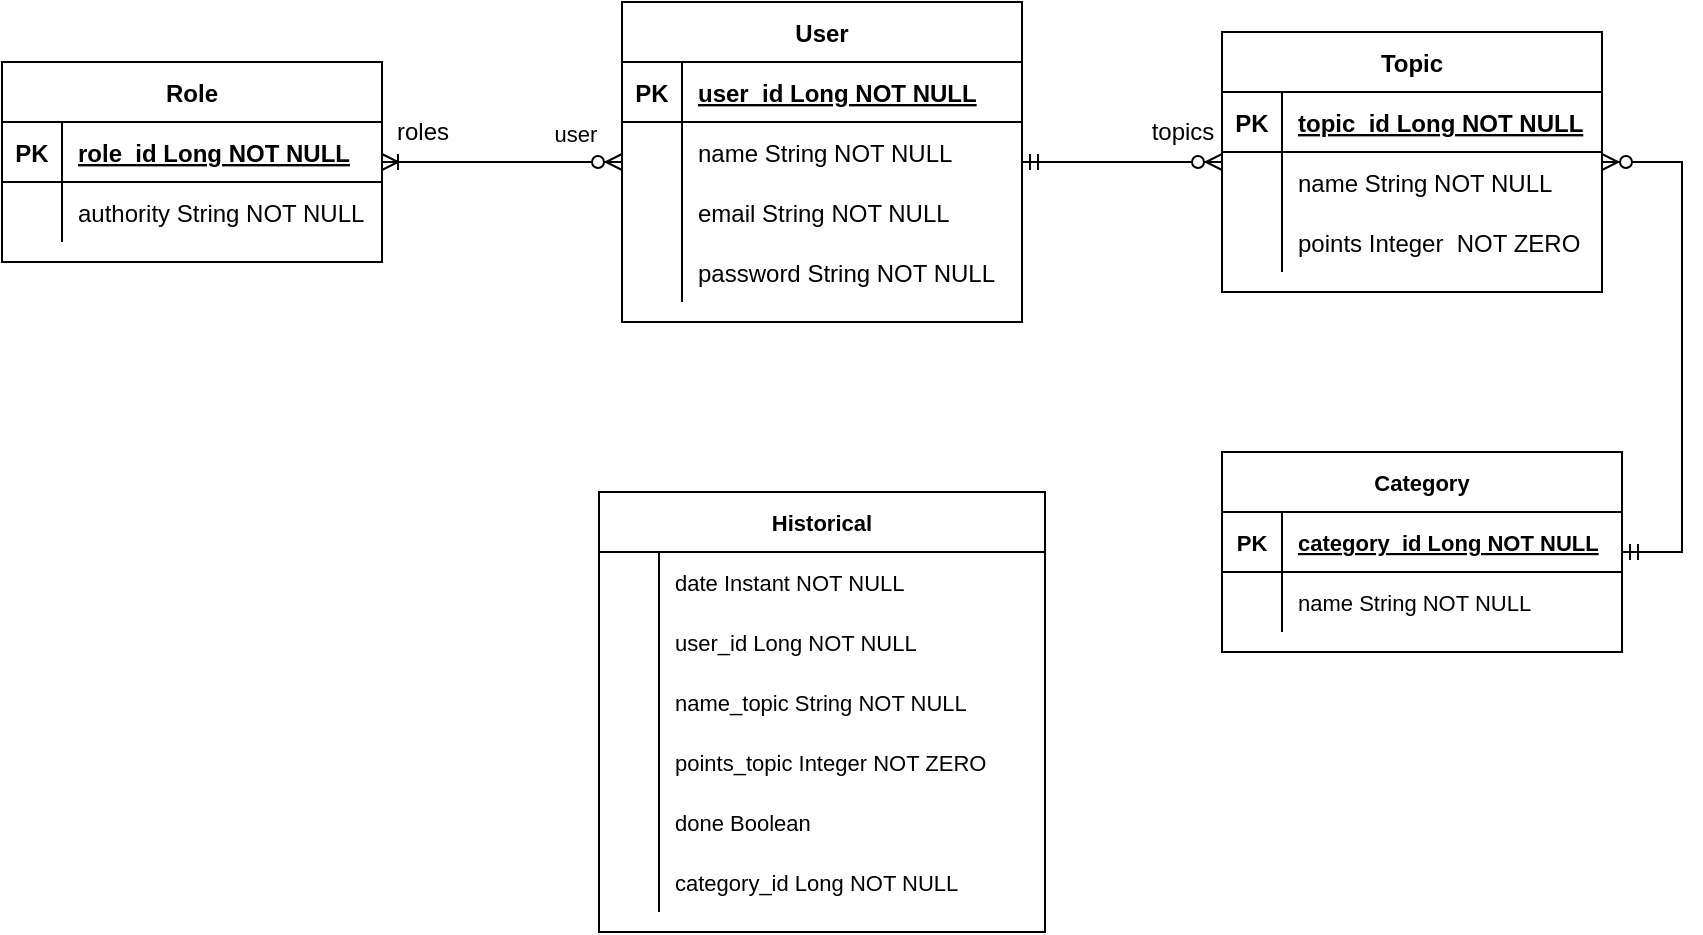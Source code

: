 <mxfile version="16.5.2" type="github">
  <diagram id="R2lEEEUBdFMjLlhIrx00" name="Page-1">
    <mxGraphModel dx="2032" dy="764" grid="1" gridSize="10" guides="1" tooltips="1" connect="1" arrows="1" fold="1" page="1" pageScale="1" pageWidth="850" pageHeight="1100" math="0" shadow="0" extFonts="Permanent Marker^https://fonts.googleapis.com/css?family=Permanent+Marker">
      <root>
        <mxCell id="0" />
        <mxCell id="1" parent="0" />
        <mxCell id="WR3zhLN6hzduj6mFz-9F-2" value="User" style="shape=table;startSize=30;container=1;collapsible=1;childLayout=tableLayout;fixedRows=1;rowLines=0;fontStyle=1;align=center;resizeLast=1;" parent="1" vertex="1">
          <mxGeometry x="150" y="285" width="200" height="160" as="geometry" />
        </mxCell>
        <mxCell id="WR3zhLN6hzduj6mFz-9F-3" value="" style="shape=tableRow;horizontal=0;startSize=0;swimlaneHead=0;swimlaneBody=0;fillColor=none;collapsible=0;dropTarget=0;points=[[0,0.5],[1,0.5]];portConstraint=eastwest;top=0;left=0;right=0;bottom=1;" parent="WR3zhLN6hzduj6mFz-9F-2" vertex="1">
          <mxGeometry y="30" width="200" height="30" as="geometry" />
        </mxCell>
        <mxCell id="WR3zhLN6hzduj6mFz-9F-4" value="PK" style="shape=partialRectangle;connectable=0;fillColor=none;top=0;left=0;bottom=0;right=0;fontStyle=1;overflow=hidden;" parent="WR3zhLN6hzduj6mFz-9F-3" vertex="1">
          <mxGeometry width="30" height="30" as="geometry">
            <mxRectangle width="30" height="30" as="alternateBounds" />
          </mxGeometry>
        </mxCell>
        <mxCell id="WR3zhLN6hzduj6mFz-9F-5" value="user_id Long NOT NULL" style="shape=partialRectangle;connectable=0;fillColor=none;top=0;left=0;bottom=0;right=0;align=left;spacingLeft=6;fontStyle=5;overflow=hidden;" parent="WR3zhLN6hzduj6mFz-9F-3" vertex="1">
          <mxGeometry x="30" width="170" height="30" as="geometry">
            <mxRectangle width="170" height="30" as="alternateBounds" />
          </mxGeometry>
        </mxCell>
        <mxCell id="WR3zhLN6hzduj6mFz-9F-6" value="" style="shape=tableRow;horizontal=0;startSize=0;swimlaneHead=0;swimlaneBody=0;fillColor=none;collapsible=0;dropTarget=0;points=[[0,0.5],[1,0.5]];portConstraint=eastwest;top=0;left=0;right=0;bottom=0;" parent="WR3zhLN6hzduj6mFz-9F-2" vertex="1">
          <mxGeometry y="60" width="200" height="30" as="geometry" />
        </mxCell>
        <mxCell id="WR3zhLN6hzduj6mFz-9F-7" value="" style="shape=partialRectangle;connectable=0;fillColor=none;top=0;left=0;bottom=0;right=0;editable=1;overflow=hidden;" parent="WR3zhLN6hzduj6mFz-9F-6" vertex="1">
          <mxGeometry width="30" height="30" as="geometry">
            <mxRectangle width="30" height="30" as="alternateBounds" />
          </mxGeometry>
        </mxCell>
        <mxCell id="WR3zhLN6hzduj6mFz-9F-8" value="name String NOT NULL" style="shape=partialRectangle;connectable=0;fillColor=none;top=0;left=0;bottom=0;right=0;align=left;spacingLeft=6;overflow=hidden;" parent="WR3zhLN6hzduj6mFz-9F-6" vertex="1">
          <mxGeometry x="30" width="170" height="30" as="geometry">
            <mxRectangle width="170" height="30" as="alternateBounds" />
          </mxGeometry>
        </mxCell>
        <mxCell id="WR3zhLN6hzduj6mFz-9F-9" value="" style="shape=tableRow;horizontal=0;startSize=0;swimlaneHead=0;swimlaneBody=0;fillColor=none;collapsible=0;dropTarget=0;points=[[0,0.5],[1,0.5]];portConstraint=eastwest;top=0;left=0;right=0;bottom=0;" parent="WR3zhLN6hzduj6mFz-9F-2" vertex="1">
          <mxGeometry y="90" width="200" height="30" as="geometry" />
        </mxCell>
        <mxCell id="WR3zhLN6hzduj6mFz-9F-10" value="" style="shape=partialRectangle;connectable=0;fillColor=none;top=0;left=0;bottom=0;right=0;editable=1;overflow=hidden;" parent="WR3zhLN6hzduj6mFz-9F-9" vertex="1">
          <mxGeometry width="30" height="30" as="geometry">
            <mxRectangle width="30" height="30" as="alternateBounds" />
          </mxGeometry>
        </mxCell>
        <mxCell id="WR3zhLN6hzduj6mFz-9F-11" value="email String NOT NULL" style="shape=partialRectangle;connectable=0;fillColor=none;top=0;left=0;bottom=0;right=0;align=left;spacingLeft=6;overflow=hidden;" parent="WR3zhLN6hzduj6mFz-9F-9" vertex="1">
          <mxGeometry x="30" width="170" height="30" as="geometry">
            <mxRectangle width="170" height="30" as="alternateBounds" />
          </mxGeometry>
        </mxCell>
        <mxCell id="WR3zhLN6hzduj6mFz-9F-12" value="" style="shape=tableRow;horizontal=0;startSize=0;swimlaneHead=0;swimlaneBody=0;fillColor=none;collapsible=0;dropTarget=0;points=[[0,0.5],[1,0.5]];portConstraint=eastwest;top=0;left=0;right=0;bottom=0;" parent="WR3zhLN6hzduj6mFz-9F-2" vertex="1">
          <mxGeometry y="120" width="200" height="30" as="geometry" />
        </mxCell>
        <mxCell id="WR3zhLN6hzduj6mFz-9F-13" value="" style="shape=partialRectangle;connectable=0;fillColor=none;top=0;left=0;bottom=0;right=0;editable=1;overflow=hidden;" parent="WR3zhLN6hzduj6mFz-9F-12" vertex="1">
          <mxGeometry width="30" height="30" as="geometry">
            <mxRectangle width="30" height="30" as="alternateBounds" />
          </mxGeometry>
        </mxCell>
        <mxCell id="WR3zhLN6hzduj6mFz-9F-14" value="password String NOT NULL" style="shape=partialRectangle;connectable=0;fillColor=none;top=0;left=0;bottom=0;right=0;align=left;spacingLeft=6;overflow=hidden;" parent="WR3zhLN6hzduj6mFz-9F-12" vertex="1">
          <mxGeometry x="30" width="170" height="30" as="geometry">
            <mxRectangle width="170" height="30" as="alternateBounds" />
          </mxGeometry>
        </mxCell>
        <mxCell id="WR3zhLN6hzduj6mFz-9F-18" value="Role" style="shape=table;startSize=30;container=1;collapsible=1;childLayout=tableLayout;fixedRows=1;rowLines=0;fontStyle=1;align=center;resizeLast=1;" parent="1" vertex="1">
          <mxGeometry x="-160" y="315" width="190" height="100" as="geometry" />
        </mxCell>
        <mxCell id="WR3zhLN6hzduj6mFz-9F-19" value="" style="shape=tableRow;horizontal=0;startSize=0;swimlaneHead=0;swimlaneBody=0;fillColor=none;collapsible=0;dropTarget=0;points=[[0,0.5],[1,0.5]];portConstraint=eastwest;top=0;left=0;right=0;bottom=1;" parent="WR3zhLN6hzduj6mFz-9F-18" vertex="1">
          <mxGeometry y="30" width="190" height="30" as="geometry" />
        </mxCell>
        <mxCell id="WR3zhLN6hzduj6mFz-9F-20" value="PK" style="shape=partialRectangle;connectable=0;fillColor=none;top=0;left=0;bottom=0;right=0;fontStyle=1;overflow=hidden;" parent="WR3zhLN6hzduj6mFz-9F-19" vertex="1">
          <mxGeometry width="30" height="30" as="geometry">
            <mxRectangle width="30" height="30" as="alternateBounds" />
          </mxGeometry>
        </mxCell>
        <mxCell id="WR3zhLN6hzduj6mFz-9F-21" value="role_id Long NOT NULL" style="shape=partialRectangle;connectable=0;fillColor=none;top=0;left=0;bottom=0;right=0;align=left;spacingLeft=6;fontStyle=5;overflow=hidden;" parent="WR3zhLN6hzduj6mFz-9F-19" vertex="1">
          <mxGeometry x="30" width="160" height="30" as="geometry">
            <mxRectangle width="160" height="30" as="alternateBounds" />
          </mxGeometry>
        </mxCell>
        <mxCell id="WR3zhLN6hzduj6mFz-9F-22" value="" style="shape=tableRow;horizontal=0;startSize=0;swimlaneHead=0;swimlaneBody=0;fillColor=none;collapsible=0;dropTarget=0;points=[[0,0.5],[1,0.5]];portConstraint=eastwest;top=0;left=0;right=0;bottom=0;" parent="WR3zhLN6hzduj6mFz-9F-18" vertex="1">
          <mxGeometry y="60" width="190" height="30" as="geometry" />
        </mxCell>
        <mxCell id="WR3zhLN6hzduj6mFz-9F-23" value="" style="shape=partialRectangle;connectable=0;fillColor=none;top=0;left=0;bottom=0;right=0;editable=1;overflow=hidden;" parent="WR3zhLN6hzduj6mFz-9F-22" vertex="1">
          <mxGeometry width="30" height="30" as="geometry">
            <mxRectangle width="30" height="30" as="alternateBounds" />
          </mxGeometry>
        </mxCell>
        <mxCell id="WR3zhLN6hzduj6mFz-9F-24" value="authority String NOT NULL" style="shape=partialRectangle;connectable=0;fillColor=none;top=0;left=0;bottom=0;right=0;align=left;spacingLeft=6;overflow=hidden;" parent="WR3zhLN6hzduj6mFz-9F-22" vertex="1">
          <mxGeometry x="30" width="160" height="30" as="geometry">
            <mxRectangle width="160" height="30" as="alternateBounds" />
          </mxGeometry>
        </mxCell>
        <mxCell id="WR3zhLN6hzduj6mFz-9F-32" value="Topic" style="shape=table;startSize=30;container=1;collapsible=1;childLayout=tableLayout;fixedRows=1;rowLines=0;fontStyle=1;align=center;resizeLast=1;" parent="1" vertex="1">
          <mxGeometry x="450" y="300" width="190" height="130" as="geometry" />
        </mxCell>
        <mxCell id="WR3zhLN6hzduj6mFz-9F-33" value="" style="shape=tableRow;horizontal=0;startSize=0;swimlaneHead=0;swimlaneBody=0;fillColor=none;collapsible=0;dropTarget=0;points=[[0,0.5],[1,0.5]];portConstraint=eastwest;top=0;left=0;right=0;bottom=1;" parent="WR3zhLN6hzduj6mFz-9F-32" vertex="1">
          <mxGeometry y="30" width="190" height="30" as="geometry" />
        </mxCell>
        <mxCell id="WR3zhLN6hzduj6mFz-9F-34" value="PK" style="shape=partialRectangle;connectable=0;fillColor=none;top=0;left=0;bottom=0;right=0;fontStyle=1;overflow=hidden;" parent="WR3zhLN6hzduj6mFz-9F-33" vertex="1">
          <mxGeometry width="30" height="30" as="geometry">
            <mxRectangle width="30" height="30" as="alternateBounds" />
          </mxGeometry>
        </mxCell>
        <mxCell id="WR3zhLN6hzduj6mFz-9F-35" value="topic_id Long NOT NULL" style="shape=partialRectangle;connectable=0;fillColor=none;top=0;left=0;bottom=0;right=0;align=left;spacingLeft=6;fontStyle=5;overflow=hidden;" parent="WR3zhLN6hzduj6mFz-9F-33" vertex="1">
          <mxGeometry x="30" width="160" height="30" as="geometry">
            <mxRectangle width="160" height="30" as="alternateBounds" />
          </mxGeometry>
        </mxCell>
        <mxCell id="WR3zhLN6hzduj6mFz-9F-36" value="" style="shape=tableRow;horizontal=0;startSize=0;swimlaneHead=0;swimlaneBody=0;fillColor=none;collapsible=0;dropTarget=0;points=[[0,0.5],[1,0.5]];portConstraint=eastwest;top=0;left=0;right=0;bottom=0;" parent="WR3zhLN6hzduj6mFz-9F-32" vertex="1">
          <mxGeometry y="60" width="190" height="30" as="geometry" />
        </mxCell>
        <mxCell id="WR3zhLN6hzduj6mFz-9F-37" value="" style="shape=partialRectangle;connectable=0;fillColor=none;top=0;left=0;bottom=0;right=0;editable=1;overflow=hidden;" parent="WR3zhLN6hzduj6mFz-9F-36" vertex="1">
          <mxGeometry width="30" height="30" as="geometry">
            <mxRectangle width="30" height="30" as="alternateBounds" />
          </mxGeometry>
        </mxCell>
        <mxCell id="WR3zhLN6hzduj6mFz-9F-38" value="name String NOT NULL" style="shape=partialRectangle;connectable=0;fillColor=none;top=0;left=0;bottom=0;right=0;align=left;spacingLeft=6;overflow=hidden;" parent="WR3zhLN6hzduj6mFz-9F-36" vertex="1">
          <mxGeometry x="30" width="160" height="30" as="geometry">
            <mxRectangle width="160" height="30" as="alternateBounds" />
          </mxGeometry>
        </mxCell>
        <mxCell id="WR3zhLN6hzduj6mFz-9F-39" value="" style="shape=tableRow;horizontal=0;startSize=0;swimlaneHead=0;swimlaneBody=0;fillColor=none;collapsible=0;dropTarget=0;points=[[0,0.5],[1,0.5]];portConstraint=eastwest;top=0;left=0;right=0;bottom=0;" parent="WR3zhLN6hzduj6mFz-9F-32" vertex="1">
          <mxGeometry y="90" width="190" height="30" as="geometry" />
        </mxCell>
        <mxCell id="WR3zhLN6hzduj6mFz-9F-40" value="" style="shape=partialRectangle;connectable=0;fillColor=none;top=0;left=0;bottom=0;right=0;editable=1;overflow=hidden;" parent="WR3zhLN6hzduj6mFz-9F-39" vertex="1">
          <mxGeometry width="30" height="30" as="geometry">
            <mxRectangle width="30" height="30" as="alternateBounds" />
          </mxGeometry>
        </mxCell>
        <mxCell id="WR3zhLN6hzduj6mFz-9F-41" value="points Integer  NOT ZERO" style="shape=partialRectangle;connectable=0;fillColor=none;top=0;left=0;bottom=0;right=0;align=left;spacingLeft=6;overflow=hidden;" parent="WR3zhLN6hzduj6mFz-9F-39" vertex="1">
          <mxGeometry x="30" width="160" height="30" as="geometry">
            <mxRectangle width="160" height="30" as="alternateBounds" />
          </mxGeometry>
        </mxCell>
        <mxCell id="WR3zhLN6hzduj6mFz-9F-45" value="topics" style="edgeStyle=entityRelationEdgeStyle;fontSize=12;html=1;endArrow=ERzeroToMany;startArrow=ERmandOne;rounded=0;labelBorderColor=none;" parent="1" source="WR3zhLN6hzduj6mFz-9F-2" target="WR3zhLN6hzduj6mFz-9F-32" edge="1">
          <mxGeometry x="0.6" y="15" width="100" height="100" relative="1" as="geometry">
            <mxPoint x="470" y="370" as="sourcePoint" />
            <mxPoint x="570" y="270" as="targetPoint" />
            <mxPoint as="offset" />
          </mxGeometry>
        </mxCell>
        <mxCell id="WR3zhLN6hzduj6mFz-9F-46" value="roles" style="edgeStyle=entityRelationEdgeStyle;fontSize=12;html=1;endArrow=ERoneToMany;startArrow=ERzeroToMany;rounded=0;labelBorderColor=none;" parent="1" source="WR3zhLN6hzduj6mFz-9F-2" target="WR3zhLN6hzduj6mFz-9F-18" edge="1">
          <mxGeometry x="0.667" y="-15" width="100" height="100" relative="1" as="geometry">
            <mxPoint x="200" y="370" as="sourcePoint" />
            <mxPoint x="300" y="270" as="targetPoint" />
            <mxPoint as="offset" />
          </mxGeometry>
        </mxCell>
        <mxCell id="WR3zhLN6hzduj6mFz-9F-48" value="user" style="text;html=1;strokeColor=none;fillColor=none;align=center;verticalAlign=middle;whiteSpace=wrap;rounded=0;fontSize=11;" parent="1" vertex="1">
          <mxGeometry x="97" y="336" width="60" height="30" as="geometry" />
        </mxCell>
        <mxCell id="WR3zhLN6hzduj6mFz-9F-50" value="Category" style="shape=table;startSize=30;container=1;collapsible=1;childLayout=tableLayout;fixedRows=1;rowLines=0;fontStyle=1;align=center;resizeLast=1;fontSize=11;" parent="1" vertex="1">
          <mxGeometry x="450" y="510" width="200" height="100" as="geometry" />
        </mxCell>
        <mxCell id="WR3zhLN6hzduj6mFz-9F-51" value="" style="shape=tableRow;horizontal=0;startSize=0;swimlaneHead=0;swimlaneBody=0;fillColor=none;collapsible=0;dropTarget=0;points=[[0,0.5],[1,0.5]];portConstraint=eastwest;top=0;left=0;right=0;bottom=1;fontSize=11;" parent="WR3zhLN6hzduj6mFz-9F-50" vertex="1">
          <mxGeometry y="30" width="200" height="30" as="geometry" />
        </mxCell>
        <mxCell id="WR3zhLN6hzduj6mFz-9F-52" value="PK" style="shape=partialRectangle;connectable=0;fillColor=none;top=0;left=0;bottom=0;right=0;fontStyle=1;overflow=hidden;fontSize=11;" parent="WR3zhLN6hzduj6mFz-9F-51" vertex="1">
          <mxGeometry width="30" height="30" as="geometry">
            <mxRectangle width="30" height="30" as="alternateBounds" />
          </mxGeometry>
        </mxCell>
        <mxCell id="WR3zhLN6hzduj6mFz-9F-53" value="category_id Long NOT NULL" style="shape=partialRectangle;connectable=0;fillColor=none;top=0;left=0;bottom=0;right=0;align=left;spacingLeft=6;fontStyle=5;overflow=hidden;fontSize=11;" parent="WR3zhLN6hzduj6mFz-9F-51" vertex="1">
          <mxGeometry x="30" width="170" height="30" as="geometry">
            <mxRectangle width="170" height="30" as="alternateBounds" />
          </mxGeometry>
        </mxCell>
        <mxCell id="WR3zhLN6hzduj6mFz-9F-54" value="" style="shape=tableRow;horizontal=0;startSize=0;swimlaneHead=0;swimlaneBody=0;fillColor=none;collapsible=0;dropTarget=0;points=[[0,0.5],[1,0.5]];portConstraint=eastwest;top=0;left=0;right=0;bottom=0;fontSize=11;" parent="WR3zhLN6hzduj6mFz-9F-50" vertex="1">
          <mxGeometry y="60" width="200" height="30" as="geometry" />
        </mxCell>
        <mxCell id="WR3zhLN6hzduj6mFz-9F-55" value="" style="shape=partialRectangle;connectable=0;fillColor=none;top=0;left=0;bottom=0;right=0;editable=1;overflow=hidden;fontSize=11;" parent="WR3zhLN6hzduj6mFz-9F-54" vertex="1">
          <mxGeometry width="30" height="30" as="geometry">
            <mxRectangle width="30" height="30" as="alternateBounds" />
          </mxGeometry>
        </mxCell>
        <mxCell id="WR3zhLN6hzduj6mFz-9F-56" value="name String NOT NULL" style="shape=partialRectangle;connectable=0;fillColor=none;top=0;left=0;bottom=0;right=0;align=left;spacingLeft=6;overflow=hidden;fontSize=11;" parent="WR3zhLN6hzduj6mFz-9F-54" vertex="1">
          <mxGeometry x="30" width="170" height="30" as="geometry">
            <mxRectangle width="170" height="30" as="alternateBounds" />
          </mxGeometry>
        </mxCell>
        <mxCell id="WR3zhLN6hzduj6mFz-9F-64" value="" style="edgeStyle=entityRelationEdgeStyle;fontSize=12;html=1;endArrow=ERzeroToMany;startArrow=ERmandOne;rounded=0;labelBorderColor=none;" parent="1" source="WR3zhLN6hzduj6mFz-9F-50" target="WR3zhLN6hzduj6mFz-9F-32" edge="1">
          <mxGeometry width="100" height="100" relative="1" as="geometry">
            <mxPoint x="540" y="150" as="sourcePoint" />
            <mxPoint x="550" y="270" as="targetPoint" />
          </mxGeometry>
        </mxCell>
        <mxCell id="WR3zhLN6hzduj6mFz-9F-65" value="Historical" style="shape=table;startSize=30;container=1;collapsible=1;childLayout=tableLayout;fixedRows=1;rowLines=0;fontStyle=1;align=center;resizeLast=1;fontSize=11;" parent="1" vertex="1">
          <mxGeometry x="138.5" y="530" width="223" height="220" as="geometry" />
        </mxCell>
        <mxCell id="WR3zhLN6hzduj6mFz-9F-69" value="" style="shape=tableRow;horizontal=0;startSize=0;swimlaneHead=0;swimlaneBody=0;fillColor=none;collapsible=0;dropTarget=0;points=[[0,0.5],[1,0.5]];portConstraint=eastwest;top=0;left=0;right=0;bottom=0;fontSize=11;" parent="WR3zhLN6hzduj6mFz-9F-65" vertex="1">
          <mxGeometry y="30" width="223" height="30" as="geometry" />
        </mxCell>
        <mxCell id="WR3zhLN6hzduj6mFz-9F-70" value="" style="shape=partialRectangle;connectable=0;fillColor=none;top=0;left=0;bottom=0;right=0;editable=1;overflow=hidden;fontSize=11;" parent="WR3zhLN6hzduj6mFz-9F-69" vertex="1">
          <mxGeometry width="30" height="30" as="geometry">
            <mxRectangle width="30" height="30" as="alternateBounds" />
          </mxGeometry>
        </mxCell>
        <mxCell id="WR3zhLN6hzduj6mFz-9F-71" value="date Instant NOT NULL" style="shape=partialRectangle;connectable=0;fillColor=none;top=0;left=0;bottom=0;right=0;align=left;spacingLeft=6;overflow=hidden;fontSize=11;" parent="WR3zhLN6hzduj6mFz-9F-69" vertex="1">
          <mxGeometry x="30" width="193" height="30" as="geometry">
            <mxRectangle width="193" height="30" as="alternateBounds" />
          </mxGeometry>
        </mxCell>
        <mxCell id="WR3zhLN6hzduj6mFz-9F-72" value="" style="shape=tableRow;horizontal=0;startSize=0;swimlaneHead=0;swimlaneBody=0;fillColor=none;collapsible=0;dropTarget=0;points=[[0,0.5],[1,0.5]];portConstraint=eastwest;top=0;left=0;right=0;bottom=0;fontSize=11;" parent="WR3zhLN6hzduj6mFz-9F-65" vertex="1">
          <mxGeometry y="60" width="223" height="30" as="geometry" />
        </mxCell>
        <mxCell id="WR3zhLN6hzduj6mFz-9F-73" value="" style="shape=partialRectangle;connectable=0;fillColor=none;top=0;left=0;bottom=0;right=0;editable=1;overflow=hidden;fontSize=11;" parent="WR3zhLN6hzduj6mFz-9F-72" vertex="1">
          <mxGeometry width="30" height="30" as="geometry">
            <mxRectangle width="30" height="30" as="alternateBounds" />
          </mxGeometry>
        </mxCell>
        <mxCell id="WR3zhLN6hzduj6mFz-9F-74" value="user_id Long NOT NULL" style="shape=partialRectangle;connectable=0;fillColor=none;top=0;left=0;bottom=0;right=0;align=left;spacingLeft=6;overflow=hidden;fontSize=11;" parent="WR3zhLN6hzduj6mFz-9F-72" vertex="1">
          <mxGeometry x="30" width="193" height="30" as="geometry">
            <mxRectangle width="193" height="30" as="alternateBounds" />
          </mxGeometry>
        </mxCell>
        <mxCell id="WR3zhLN6hzduj6mFz-9F-88" style="shape=tableRow;horizontal=0;startSize=0;swimlaneHead=0;swimlaneBody=0;fillColor=none;collapsible=0;dropTarget=0;points=[[0,0.5],[1,0.5]];portConstraint=eastwest;top=0;left=0;right=0;bottom=0;fontSize=11;" parent="WR3zhLN6hzduj6mFz-9F-65" vertex="1">
          <mxGeometry y="90" width="223" height="30" as="geometry" />
        </mxCell>
        <mxCell id="WR3zhLN6hzduj6mFz-9F-89" style="shape=partialRectangle;connectable=0;fillColor=none;top=0;left=0;bottom=0;right=0;editable=1;overflow=hidden;fontSize=11;" parent="WR3zhLN6hzduj6mFz-9F-88" vertex="1">
          <mxGeometry width="30" height="30" as="geometry">
            <mxRectangle width="30" height="30" as="alternateBounds" />
          </mxGeometry>
        </mxCell>
        <mxCell id="WR3zhLN6hzduj6mFz-9F-90" value="name_topic String NOT NULL " style="shape=partialRectangle;connectable=0;fillColor=none;top=0;left=0;bottom=0;right=0;align=left;spacingLeft=6;overflow=hidden;fontSize=11;" parent="WR3zhLN6hzduj6mFz-9F-88" vertex="1">
          <mxGeometry x="30" width="193" height="30" as="geometry">
            <mxRectangle width="193" height="30" as="alternateBounds" />
          </mxGeometry>
        </mxCell>
        <mxCell id="WR3zhLN6hzduj6mFz-9F-75" value="" style="shape=tableRow;horizontal=0;startSize=0;swimlaneHead=0;swimlaneBody=0;fillColor=none;collapsible=0;dropTarget=0;points=[[0,0.5],[1,0.5]];portConstraint=eastwest;top=0;left=0;right=0;bottom=0;fontSize=11;" parent="WR3zhLN6hzduj6mFz-9F-65" vertex="1">
          <mxGeometry y="120" width="223" height="30" as="geometry" />
        </mxCell>
        <mxCell id="WR3zhLN6hzduj6mFz-9F-76" value="" style="shape=partialRectangle;connectable=0;fillColor=none;top=0;left=0;bottom=0;right=0;editable=1;overflow=hidden;fontSize=11;" parent="WR3zhLN6hzduj6mFz-9F-75" vertex="1">
          <mxGeometry width="30" height="30" as="geometry">
            <mxRectangle width="30" height="30" as="alternateBounds" />
          </mxGeometry>
        </mxCell>
        <mxCell id="WR3zhLN6hzduj6mFz-9F-77" value="points_topic Integer NOT ZERO" style="shape=partialRectangle;connectable=0;fillColor=none;top=0;left=0;bottom=0;right=0;align=left;spacingLeft=6;overflow=hidden;fontSize=11;" parent="WR3zhLN6hzduj6mFz-9F-75" vertex="1">
          <mxGeometry x="30" width="193" height="30" as="geometry">
            <mxRectangle width="193" height="30" as="alternateBounds" />
          </mxGeometry>
        </mxCell>
        <mxCell id="du2O7JPq6-ePLrsDO7d_-1" style="shape=tableRow;horizontal=0;startSize=0;swimlaneHead=0;swimlaneBody=0;fillColor=none;collapsible=0;dropTarget=0;points=[[0,0.5],[1,0.5]];portConstraint=eastwest;top=0;left=0;right=0;bottom=0;fontSize=11;" vertex="1" parent="WR3zhLN6hzduj6mFz-9F-65">
          <mxGeometry y="150" width="223" height="30" as="geometry" />
        </mxCell>
        <mxCell id="du2O7JPq6-ePLrsDO7d_-2" style="shape=partialRectangle;connectable=0;fillColor=none;top=0;left=0;bottom=0;right=0;editable=1;overflow=hidden;fontSize=11;" vertex="1" parent="du2O7JPq6-ePLrsDO7d_-1">
          <mxGeometry width="30" height="30" as="geometry">
            <mxRectangle width="30" height="30" as="alternateBounds" />
          </mxGeometry>
        </mxCell>
        <mxCell id="du2O7JPq6-ePLrsDO7d_-3" value="done Boolean " style="shape=partialRectangle;connectable=0;fillColor=none;top=0;left=0;bottom=0;right=0;align=left;spacingLeft=6;overflow=hidden;fontSize=11;" vertex="1" parent="du2O7JPq6-ePLrsDO7d_-1">
          <mxGeometry x="30" width="193" height="30" as="geometry">
            <mxRectangle width="193" height="30" as="alternateBounds" />
          </mxGeometry>
        </mxCell>
        <mxCell id="WR3zhLN6hzduj6mFz-9F-78" style="shape=tableRow;horizontal=0;startSize=0;swimlaneHead=0;swimlaneBody=0;fillColor=none;collapsible=0;dropTarget=0;points=[[0,0.5],[1,0.5]];portConstraint=eastwest;top=0;left=0;right=0;bottom=0;fontSize=11;" parent="WR3zhLN6hzduj6mFz-9F-65" vertex="1">
          <mxGeometry y="180" width="223" height="30" as="geometry" />
        </mxCell>
        <mxCell id="WR3zhLN6hzduj6mFz-9F-79" style="shape=partialRectangle;connectable=0;fillColor=none;top=0;left=0;bottom=0;right=0;editable=1;overflow=hidden;fontSize=11;" parent="WR3zhLN6hzduj6mFz-9F-78" vertex="1">
          <mxGeometry width="30" height="30" as="geometry">
            <mxRectangle width="30" height="30" as="alternateBounds" />
          </mxGeometry>
        </mxCell>
        <mxCell id="WR3zhLN6hzduj6mFz-9F-80" value="category_id Long NOT NULL " style="shape=partialRectangle;connectable=0;fillColor=none;top=0;left=0;bottom=0;right=0;align=left;spacingLeft=6;overflow=hidden;fontSize=11;" parent="WR3zhLN6hzduj6mFz-9F-78" vertex="1">
          <mxGeometry x="30" width="193" height="30" as="geometry">
            <mxRectangle width="193" height="30" as="alternateBounds" />
          </mxGeometry>
        </mxCell>
      </root>
    </mxGraphModel>
  </diagram>
</mxfile>
